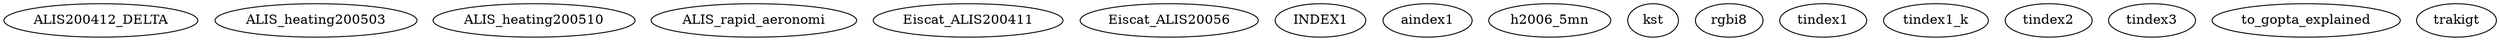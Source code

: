 /* Created by mdot for Matlab */
digraph m2html {

  ALIS200412_DELTA [URL="ALIS200412_DELTA.html"];
  ALIS_heating200503 [URL="ALIS_heating200503.html"];
  ALIS_heating200510 [URL="ALIS_heating200510.html"];
  ALIS_rapid_aeronomi [URL="ALIS_rapid_aeronomi.html"];
  Eiscat_ALIS200411 [URL="Eiscat_ALIS200411.html"];
  Eiscat_ALIS20056 [URL="Eiscat_ALIS20056.html"];
  INDEX1 [URL="INDEX1.html"];
  aindex1 [URL="aindex1.html"];
  h2006_5mn [URL="h2006_5mn.html"];
  kst [URL="kst.html"];
  rgbi8 [URL="rgbi8.html"];
  tindex1 [URL="tindex1.html"];
  tindex1_k [URL="tindex1_k.html"];
  tindex2 [URL="tindex2.html"];
  tindex3 [URL="tindex3.html"];
  to_gopta_explained [URL="to_gopta_explained.html"];
  trakigt [URL="trakigt.html"];
}